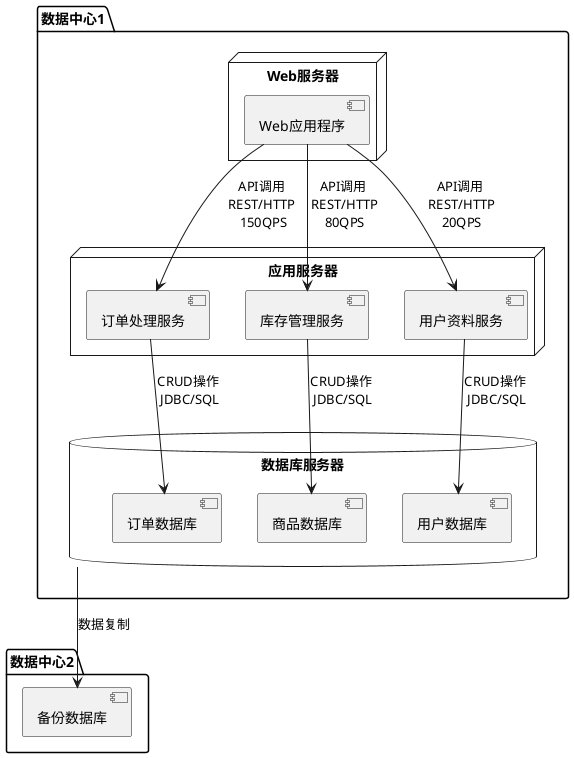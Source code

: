 @startuml

package "数据中心1" {
    node "Web服务器" as WS {
        [Web应用程序]
    }
    node "应用服务器" as AS {
        [订单处理服务]
        [库存管理服务]
        [用户资料服务]
    }
    database "数据库服务器" as DB {
        [商品数据库]
        [用户数据库]
        [订单数据库]
    }
}

package "数据中心2" {
    [备份数据库]
}

'WS --> AS: REST/HTTP
'AS --> DB: JDBC/SQL

[Web应用程序] --> [订单处理服务]: API调用\n REST/HTTP \n 150QPS
[Web应用程序] --> [库存管理服务]: API调用\n REST/HTTP\n 80QPS
[Web应用程序] --> [用户资料服务]: API调用\n REST/HTTP\n 20QPS

[订单处理服务] --> [订单数据库]: CRUD操作\n JDBC/SQL
[库存管理服务] --> [商品数据库]: CRUD操作\n JDBC/SQL
[用户资料服务] --> [用户数据库]: CRUD操作\n JDBC/SQL

DB --> [备份数据库]: 数据复制

@enduml
